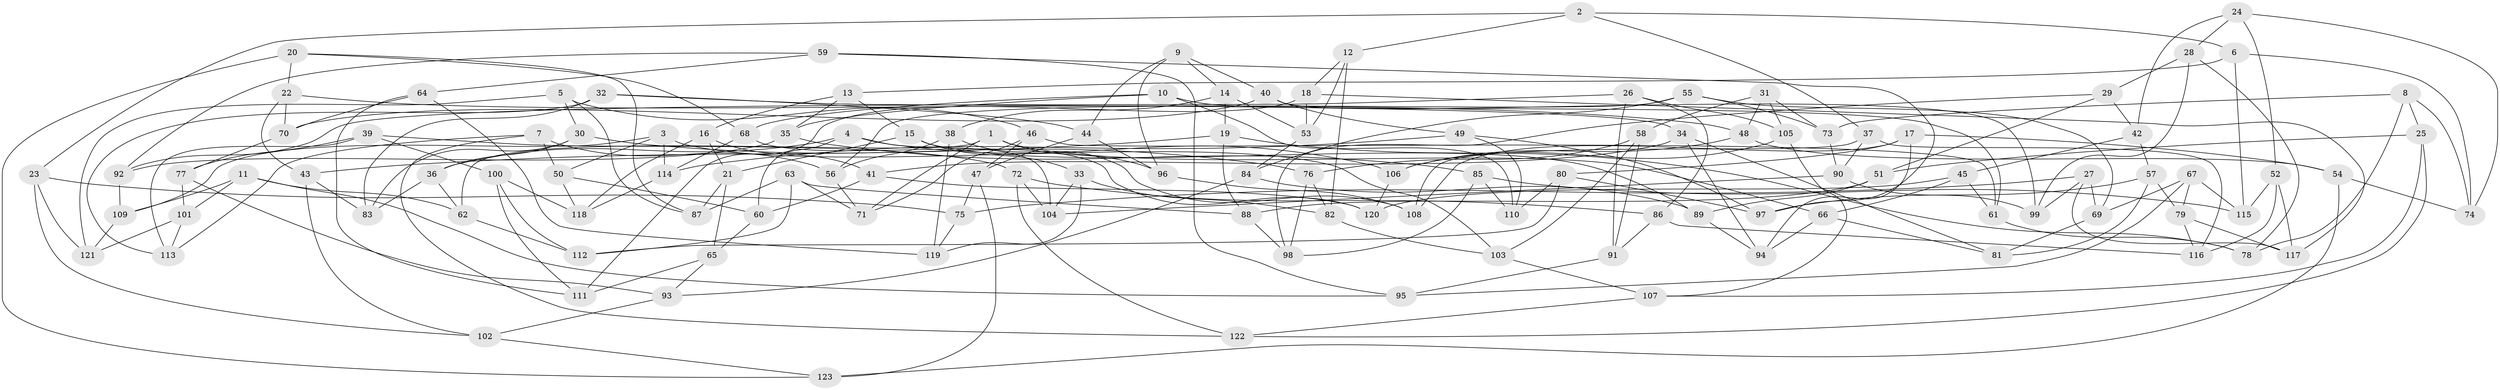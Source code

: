// coarse degree distribution, {4: 0.41025641025641024, 6: 0.48717948717948717, 5: 0.08974358974358974, 3: 0.01282051282051282}
// Generated by graph-tools (version 1.1) at 2025/52/02/27/25 19:52:29]
// undirected, 123 vertices, 246 edges
graph export_dot {
graph [start="1"]
  node [color=gray90,style=filled];
  1;
  2;
  3;
  4;
  5;
  6;
  7;
  8;
  9;
  10;
  11;
  12;
  13;
  14;
  15;
  16;
  17;
  18;
  19;
  20;
  21;
  22;
  23;
  24;
  25;
  26;
  27;
  28;
  29;
  30;
  31;
  32;
  33;
  34;
  35;
  36;
  37;
  38;
  39;
  40;
  41;
  42;
  43;
  44;
  45;
  46;
  47;
  48;
  49;
  50;
  51;
  52;
  53;
  54;
  55;
  56;
  57;
  58;
  59;
  60;
  61;
  62;
  63;
  64;
  65;
  66;
  67;
  68;
  69;
  70;
  71;
  72;
  73;
  74;
  75;
  76;
  77;
  78;
  79;
  80;
  81;
  82;
  83;
  84;
  85;
  86;
  87;
  88;
  89;
  90;
  91;
  92;
  93;
  94;
  95;
  96;
  97;
  98;
  99;
  100;
  101;
  102;
  103;
  104;
  105;
  106;
  107;
  108;
  109;
  110;
  111;
  112;
  113;
  114;
  115;
  116;
  117;
  118;
  119;
  120;
  121;
  122;
  123;
  1 -- 71;
  1 -- 66;
  1 -- 96;
  1 -- 62;
  2 -- 6;
  2 -- 12;
  2 -- 23;
  2 -- 37;
  3 -- 50;
  3 -- 114;
  3 -- 103;
  3 -- 109;
  4 -- 106;
  4 -- 60;
  4 -- 36;
  4 -- 104;
  5 -- 30;
  5 -- 121;
  5 -- 46;
  5 -- 87;
  6 -- 74;
  6 -- 115;
  6 -- 13;
  7 -- 50;
  7 -- 56;
  7 -- 122;
  7 -- 113;
  8 -- 78;
  8 -- 73;
  8 -- 74;
  8 -- 25;
  9 -- 96;
  9 -- 40;
  9 -- 44;
  9 -- 14;
  10 -- 68;
  10 -- 110;
  10 -- 61;
  10 -- 35;
  11 -- 101;
  11 -- 95;
  11 -- 62;
  11 -- 109;
  12 -- 53;
  12 -- 82;
  12 -- 18;
  13 -- 35;
  13 -- 15;
  13 -- 16;
  14 -- 53;
  14 -- 19;
  14 -- 38;
  15 -- 21;
  15 -- 89;
  15 -- 33;
  16 -- 21;
  16 -- 41;
  16 -- 118;
  17 -- 108;
  17 -- 94;
  17 -- 54;
  17 -- 80;
  18 -- 53;
  18 -- 117;
  18 -- 111;
  19 -- 78;
  19 -- 88;
  19 -- 43;
  20 -- 68;
  20 -- 22;
  20 -- 123;
  20 -- 87;
  21 -- 87;
  21 -- 65;
  22 -- 43;
  22 -- 48;
  22 -- 70;
  23 -- 121;
  23 -- 102;
  23 -- 75;
  24 -- 28;
  24 -- 42;
  24 -- 52;
  24 -- 74;
  25 -- 51;
  25 -- 107;
  25 -- 122;
  26 -- 105;
  26 -- 91;
  26 -- 92;
  26 -- 86;
  27 -- 75;
  27 -- 117;
  27 -- 69;
  27 -- 99;
  28 -- 99;
  28 -- 78;
  28 -- 29;
  29 -- 42;
  29 -- 51;
  29 -- 98;
  30 -- 36;
  30 -- 76;
  30 -- 83;
  31 -- 105;
  31 -- 58;
  31 -- 48;
  31 -- 73;
  32 -- 44;
  32 -- 34;
  32 -- 113;
  32 -- 83;
  33 -- 119;
  33 -- 82;
  33 -- 104;
  34 -- 81;
  34 -- 41;
  34 -- 94;
  35 -- 85;
  35 -- 92;
  36 -- 83;
  36 -- 62;
  37 -- 90;
  37 -- 116;
  37 -- 108;
  38 -- 119;
  38 -- 108;
  38 -- 56;
  39 -- 77;
  39 -- 72;
  39 -- 113;
  39 -- 100;
  40 -- 99;
  40 -- 70;
  40 -- 49;
  41 -- 120;
  41 -- 60;
  42 -- 57;
  42 -- 45;
  43 -- 102;
  43 -- 83;
  44 -- 47;
  44 -- 96;
  45 -- 61;
  45 -- 66;
  45 -- 120;
  46 -- 71;
  46 -- 47;
  46 -- 61;
  47 -- 75;
  47 -- 123;
  48 -- 54;
  48 -- 106;
  49 -- 97;
  49 -- 114;
  49 -- 110;
  50 -- 60;
  50 -- 118;
  51 -- 88;
  51 -- 89;
  52 -- 117;
  52 -- 115;
  52 -- 116;
  53 -- 84;
  54 -- 123;
  54 -- 74;
  55 -- 73;
  55 -- 69;
  55 -- 84;
  55 -- 56;
  56 -- 71;
  57 -- 81;
  57 -- 79;
  57 -- 97;
  58 -- 91;
  58 -- 76;
  58 -- 103;
  59 -- 64;
  59 -- 97;
  59 -- 92;
  59 -- 95;
  60 -- 65;
  61 -- 78;
  62 -- 112;
  63 -- 87;
  63 -- 71;
  63 -- 112;
  63 -- 88;
  64 -- 119;
  64 -- 70;
  64 -- 111;
  65 -- 93;
  65 -- 111;
  66 -- 81;
  66 -- 94;
  67 -- 69;
  67 -- 79;
  67 -- 95;
  67 -- 115;
  68 -- 114;
  68 -- 120;
  69 -- 81;
  70 -- 77;
  72 -- 122;
  72 -- 104;
  72 -- 86;
  73 -- 90;
  75 -- 119;
  76 -- 82;
  76 -- 98;
  77 -- 101;
  77 -- 93;
  79 -- 116;
  79 -- 117;
  80 -- 112;
  80 -- 110;
  80 -- 97;
  82 -- 103;
  84 -- 89;
  84 -- 93;
  85 -- 98;
  85 -- 110;
  85 -- 115;
  86 -- 116;
  86 -- 91;
  88 -- 98;
  89 -- 94;
  90 -- 99;
  90 -- 104;
  91 -- 95;
  92 -- 109;
  93 -- 102;
  96 -- 108;
  100 -- 118;
  100 -- 112;
  100 -- 111;
  101 -- 121;
  101 -- 113;
  102 -- 123;
  103 -- 107;
  105 -- 106;
  105 -- 107;
  106 -- 120;
  107 -- 122;
  109 -- 121;
  114 -- 118;
}
